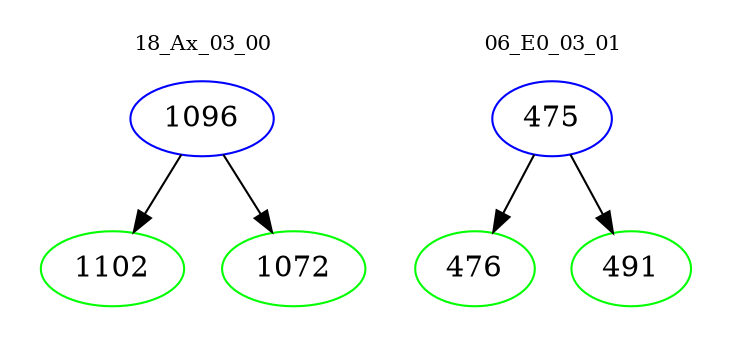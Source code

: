 digraph{
subgraph cluster_0 {
color = white
label = "18_Ax_03_00";
fontsize=10;
T0_1096 [label="1096", color="blue"]
T0_1096 -> T0_1102 [color="black"]
T0_1102 [label="1102", color="green"]
T0_1096 -> T0_1072 [color="black"]
T0_1072 [label="1072", color="green"]
}
subgraph cluster_1 {
color = white
label = "06_E0_03_01";
fontsize=10;
T1_475 [label="475", color="blue"]
T1_475 -> T1_476 [color="black"]
T1_476 [label="476", color="green"]
T1_475 -> T1_491 [color="black"]
T1_491 [label="491", color="green"]
}
}
